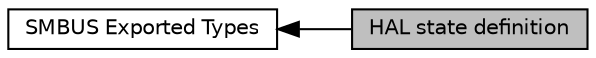 digraph "HAL state definition"
{
  edge [fontname="Helvetica",fontsize="10",labelfontname="Helvetica",labelfontsize="10"];
  node [fontname="Helvetica",fontsize="10",shape=record];
  rankdir=LR;
  Node1 [label="SMBUS Exported Types",height=0.2,width=0.4,color="black", fillcolor="white", style="filled",URL="$group___s_m_b_u_s___exported___types.html"];
  Node0 [label="HAL state definition",height=0.2,width=0.4,color="black", fillcolor="grey75", style="filled", fontcolor="black"];
  Node1->Node0 [shape=plaintext, dir="back", style="solid"];
}
